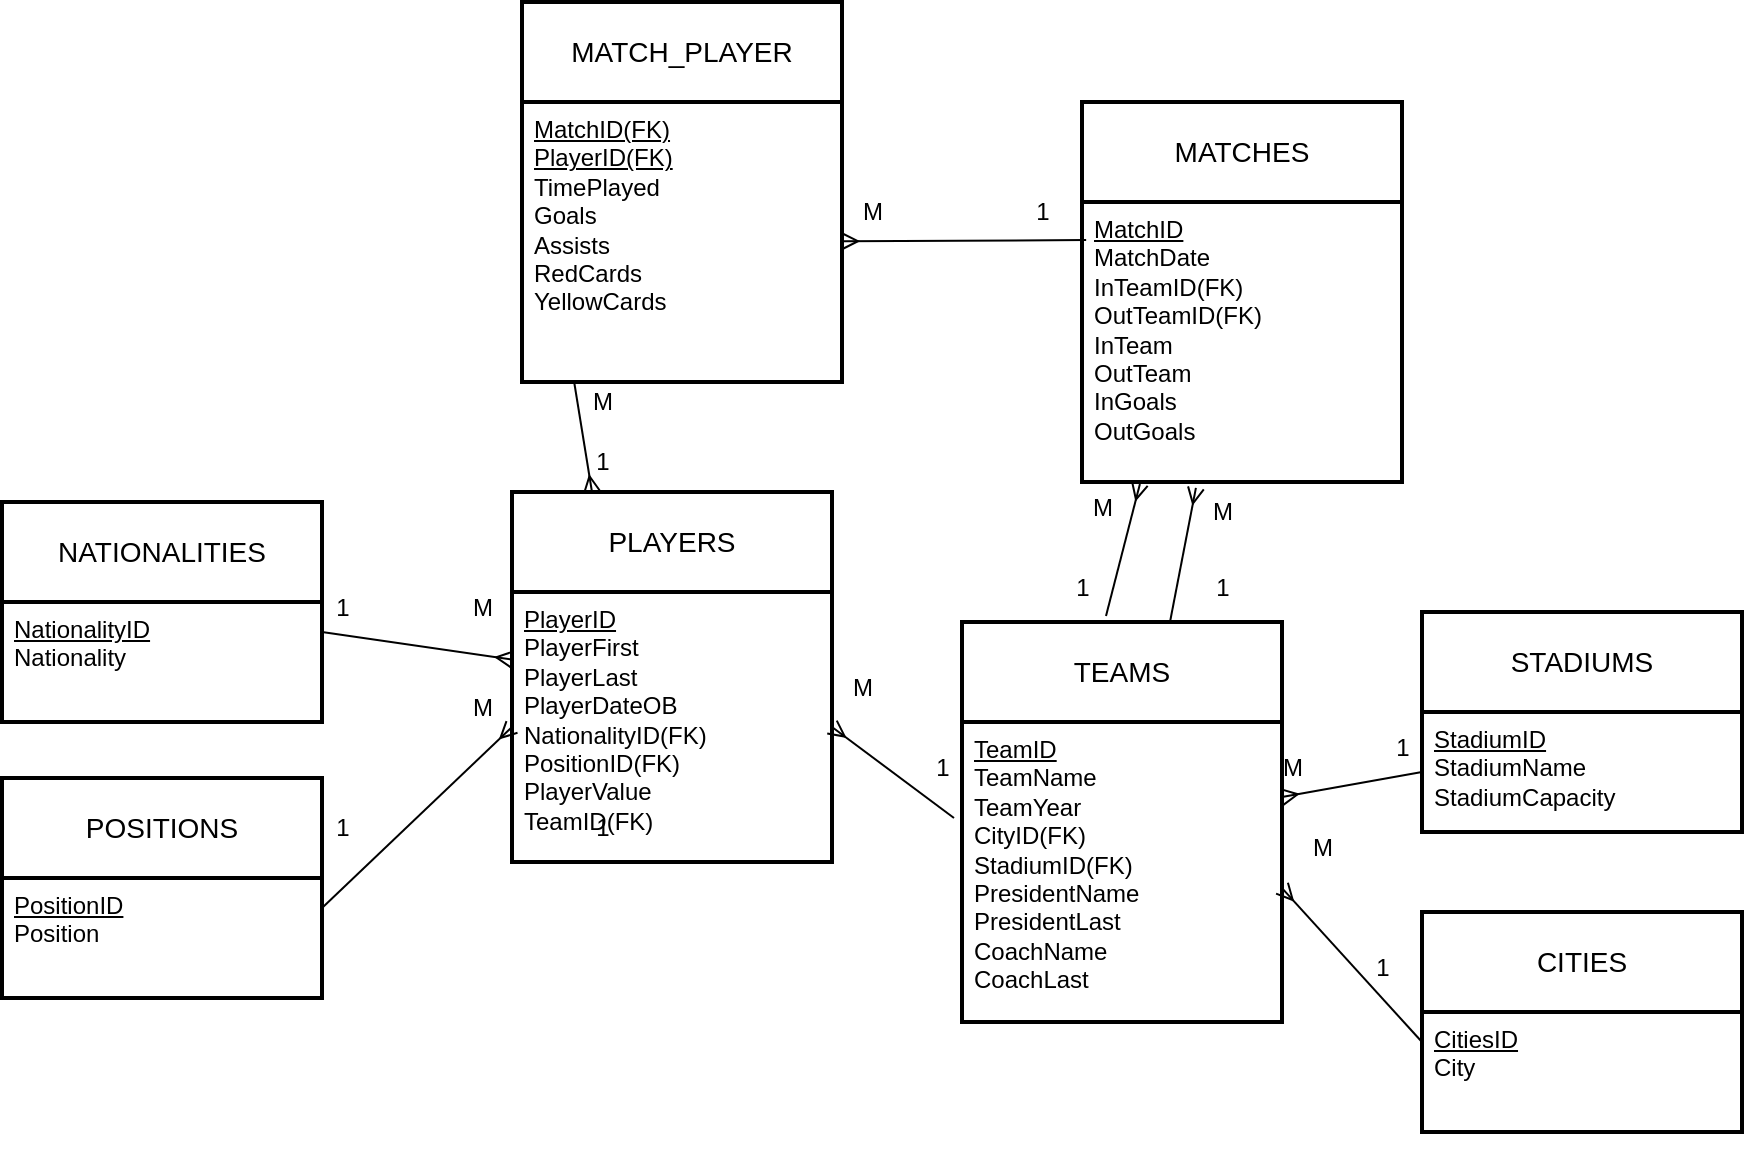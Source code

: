 <mxfile version="22.1.11" type="device">
  <diagram id="R2lEEEUBdFMjLlhIrx00" name="Page-1">
    <mxGraphModel dx="1729" dy="511" grid="1" gridSize="10" guides="1" tooltips="1" connect="1" arrows="1" fold="1" page="1" pageScale="1" pageWidth="850" pageHeight="1100" math="0" shadow="0" extFonts="Permanent Marker^https://fonts.googleapis.com/css?family=Permanent+Marker">
      <root>
        <mxCell id="0" />
        <mxCell id="1" parent="0" />
        <mxCell id="1eLBUJJw_PzhcGmTwcDp-1" value="TEAMS" style="swimlane;childLayout=stackLayout;horizontal=1;startSize=50;horizontalStack=0;rounded=0;fontSize=14;fontStyle=0;strokeWidth=2;resizeParent=0;resizeLast=1;shadow=0;dashed=0;align=center;arcSize=4;whiteSpace=wrap;html=1;verticalAlign=middle;labelBackgroundColor=none;" vertex="1" parent="1">
          <mxGeometry x="420" y="350" width="160" height="200" as="geometry" />
        </mxCell>
        <mxCell id="1eLBUJJw_PzhcGmTwcDp-2" value="&lt;u&gt;TeamID&lt;/u&gt;&lt;br&gt;TeamName&lt;br&gt;TeamYear&lt;br&gt;CityID(FK)&lt;br&gt;StadiumID(FK)&lt;br&gt;PresidentName&lt;br&gt;PresidentLast&lt;br&gt;CoachName&lt;br&gt;CoachLast" style="align=left;strokeColor=none;fillColor=none;spacingLeft=4;fontSize=12;verticalAlign=top;resizable=0;rotatable=0;part=1;html=1;" vertex="1" parent="1eLBUJJw_PzhcGmTwcDp-1">
          <mxGeometry y="50" width="160" height="150" as="geometry" />
        </mxCell>
        <mxCell id="1eLBUJJw_PzhcGmTwcDp-5" value="STADIUMS" style="swimlane;childLayout=stackLayout;horizontal=1;startSize=50;horizontalStack=0;rounded=0;fontSize=14;fontStyle=0;strokeWidth=2;resizeParent=0;resizeLast=1;shadow=0;dashed=0;align=center;arcSize=4;whiteSpace=wrap;html=1;" vertex="1" parent="1">
          <mxGeometry x="650" y="345" width="160" height="110" as="geometry" />
        </mxCell>
        <mxCell id="1eLBUJJw_PzhcGmTwcDp-6" value="&lt;u&gt;StadiumID&lt;br&gt;&lt;/u&gt;StadiumName&lt;br&gt;StadiumCapacity" style="align=left;strokeColor=none;fillColor=none;spacingLeft=4;fontSize=12;verticalAlign=top;resizable=0;rotatable=0;part=1;html=1;" vertex="1" parent="1eLBUJJw_PzhcGmTwcDp-5">
          <mxGeometry y="50" width="160" height="60" as="geometry" />
        </mxCell>
        <mxCell id="1eLBUJJw_PzhcGmTwcDp-9" style="edgeStyle=orthogonalEdgeStyle;rounded=0;orthogonalLoop=1;jettySize=auto;html=1;exitX=0.5;exitY=1;exitDx=0;exitDy=0;" edge="1" parent="1eLBUJJw_PzhcGmTwcDp-5" source="1eLBUJJw_PzhcGmTwcDp-6" target="1eLBUJJw_PzhcGmTwcDp-6">
          <mxGeometry relative="1" as="geometry" />
        </mxCell>
        <mxCell id="1eLBUJJw_PzhcGmTwcDp-7" value="MATCHES" style="swimlane;childLayout=stackLayout;horizontal=1;startSize=50;horizontalStack=0;rounded=0;fontSize=14;fontStyle=0;strokeWidth=2;resizeParent=0;resizeLast=1;shadow=0;dashed=0;align=center;arcSize=4;whiteSpace=wrap;html=1;" vertex="1" parent="1">
          <mxGeometry x="480" y="90" width="160" height="190" as="geometry" />
        </mxCell>
        <mxCell id="1eLBUJJw_PzhcGmTwcDp-8" value="&lt;u&gt;MatchID&lt;/u&gt;&lt;br&gt;MatchDate&lt;br&gt;InTeamID(FK)&lt;br&gt;OutTeamID(FK)&lt;br&gt;InTeam&lt;br&gt;OutTeam&lt;br&gt;InGoals&lt;br&gt;OutGoals" style="align=left;strokeColor=none;fillColor=none;spacingLeft=4;fontSize=12;verticalAlign=top;resizable=0;rotatable=0;part=1;html=1;" vertex="1" parent="1eLBUJJw_PzhcGmTwcDp-7">
          <mxGeometry y="50" width="160" height="140" as="geometry" />
        </mxCell>
        <mxCell id="1eLBUJJw_PzhcGmTwcDp-10" value="MATCH_PLAYER" style="swimlane;childLayout=stackLayout;horizontal=1;startSize=50;horizontalStack=0;rounded=0;fontSize=14;fontStyle=0;strokeWidth=2;resizeParent=0;resizeLast=1;shadow=0;dashed=0;align=center;arcSize=4;whiteSpace=wrap;html=1;" vertex="1" parent="1">
          <mxGeometry x="200" y="40" width="160" height="190" as="geometry" />
        </mxCell>
        <mxCell id="1eLBUJJw_PzhcGmTwcDp-11" value="&lt;u&gt;MatchID(FK)&lt;br&gt;&lt;/u&gt;&lt;u style=&quot;border-color: var(--border-color);&quot;&gt;PlayerID&lt;/u&gt;&lt;u style=&quot;border-color: var(--border-color);&quot;&gt;(FK)&lt;/u&gt;&lt;br&gt;TimePlayed&lt;br&gt;Goals&lt;br&gt;Assists&lt;br&gt;RedCards&lt;br&gt;YellowCards" style="align=left;strokeColor=none;fillColor=none;spacingLeft=4;fontSize=12;verticalAlign=top;resizable=0;rotatable=0;part=1;html=1;" vertex="1" parent="1eLBUJJw_PzhcGmTwcDp-10">
          <mxGeometry y="50" width="160" height="140" as="geometry" />
        </mxCell>
        <mxCell id="1eLBUJJw_PzhcGmTwcDp-3" value="PLAYERS" style="swimlane;childLayout=stackLayout;horizontal=1;startSize=50;horizontalStack=0;rounded=0;fontSize=14;fontStyle=0;strokeWidth=2;resizeParent=0;resizeLast=1;shadow=0;dashed=0;align=center;arcSize=4;whiteSpace=wrap;html=1;" vertex="1" parent="1">
          <mxGeometry x="195" y="285" width="160" height="185" as="geometry" />
        </mxCell>
        <mxCell id="1eLBUJJw_PzhcGmTwcDp-4" value="&lt;u&gt;PlayerID&lt;/u&gt;&lt;br&gt;PlayerFirst&lt;br&gt;PlayerLast&lt;br&gt;PlayerDateOB&lt;br&gt;NationalityID(FK)&lt;br&gt;PositionID(FK)&lt;br&gt;PlayerValue&lt;br&gt;TeamID(FK)" style="align=left;strokeColor=none;fillColor=none;spacingLeft=4;fontSize=12;verticalAlign=top;resizable=0;rotatable=0;part=1;html=1;" vertex="1" parent="1eLBUJJw_PzhcGmTwcDp-3">
          <mxGeometry y="50" width="160" height="135" as="geometry" />
        </mxCell>
        <mxCell id="1eLBUJJw_PzhcGmTwcDp-22" value="1" style="text;html=1;align=center;verticalAlign=middle;resizable=0;points=[];autosize=1;strokeColor=none;fillColor=none;" vertex="1" parent="1">
          <mxGeometry x="445" y="130" width="30" height="30" as="geometry" />
        </mxCell>
        <mxCell id="1eLBUJJw_PzhcGmTwcDp-23" value="M" style="text;html=1;align=center;verticalAlign=middle;resizable=0;points=[];autosize=1;strokeColor=none;fillColor=none;" vertex="1" parent="1">
          <mxGeometry x="360" y="130" width="30" height="30" as="geometry" />
        </mxCell>
        <mxCell id="1eLBUJJw_PzhcGmTwcDp-26" value="M" style="text;html=1;align=center;verticalAlign=middle;resizable=0;points=[];autosize=1;strokeColor=none;fillColor=none;" vertex="1" parent="1">
          <mxGeometry x="570" y="408" width="30" height="30" as="geometry" />
        </mxCell>
        <mxCell id="1eLBUJJw_PzhcGmTwcDp-39" value="1" style="text;html=1;align=center;verticalAlign=middle;resizable=0;points=[];autosize=1;strokeColor=none;fillColor=none;" vertex="1" parent="1">
          <mxGeometry x="225" y="438" width="30" height="30" as="geometry" />
        </mxCell>
        <mxCell id="1eLBUJJw_PzhcGmTwcDp-41" value="NATIONALITIES" style="swimlane;childLayout=stackLayout;horizontal=1;startSize=50;horizontalStack=0;rounded=0;fontSize=14;fontStyle=0;strokeWidth=2;resizeParent=0;resizeLast=1;shadow=0;dashed=0;align=center;arcSize=4;whiteSpace=wrap;html=1;" vertex="1" parent="1">
          <mxGeometry x="-60" y="290" width="160" height="110" as="geometry" />
        </mxCell>
        <mxCell id="1eLBUJJw_PzhcGmTwcDp-42" value="&lt;u&gt;NationalityID&lt;br&gt;&lt;/u&gt;&lt;span style=&quot;border-color: var(--border-color);&quot;&gt;Nationality&lt;/span&gt;&lt;br&gt;" style="align=left;strokeColor=none;fillColor=none;spacingLeft=4;fontSize=12;verticalAlign=top;resizable=0;rotatable=0;part=1;html=1;" vertex="1" parent="1eLBUJJw_PzhcGmTwcDp-41">
          <mxGeometry y="50" width="160" height="60" as="geometry" />
        </mxCell>
        <mxCell id="1eLBUJJw_PzhcGmTwcDp-43" style="edgeStyle=orthogonalEdgeStyle;rounded=0;orthogonalLoop=1;jettySize=auto;html=1;exitX=0.5;exitY=1;exitDx=0;exitDy=0;" edge="1" parent="1eLBUJJw_PzhcGmTwcDp-41" source="1eLBUJJw_PzhcGmTwcDp-42" target="1eLBUJJw_PzhcGmTwcDp-42">
          <mxGeometry relative="1" as="geometry" />
        </mxCell>
        <mxCell id="1eLBUJJw_PzhcGmTwcDp-45" value="1" style="text;html=1;align=center;verticalAlign=middle;resizable=0;points=[];autosize=1;strokeColor=none;fillColor=none;" vertex="1" parent="1">
          <mxGeometry x="95" y="328" width="30" height="30" as="geometry" />
        </mxCell>
        <mxCell id="1eLBUJJw_PzhcGmTwcDp-46" value="M" style="text;html=1;align=center;verticalAlign=middle;resizable=0;points=[];autosize=1;strokeColor=none;fillColor=none;" vertex="1" parent="1">
          <mxGeometry x="165" y="328" width="30" height="30" as="geometry" />
        </mxCell>
        <mxCell id="1eLBUJJw_PzhcGmTwcDp-44" value="" style="endArrow=none;html=1;rounded=0;entryX=1;entryY=0.25;entryDx=0;entryDy=0;startArrow=ERmany;startFill=0;endFill=0;exitX=0;exitY=0.25;exitDx=0;exitDy=0;" edge="1" parent="1" source="1eLBUJJw_PzhcGmTwcDp-4" target="1eLBUJJw_PzhcGmTwcDp-42">
          <mxGeometry relative="1" as="geometry">
            <mxPoint x="180" y="355" as="sourcePoint" />
            <mxPoint x="250" y="240" as="targetPoint" />
          </mxGeometry>
        </mxCell>
        <mxCell id="1eLBUJJw_PzhcGmTwcDp-47" value="CITIES" style="swimlane;childLayout=stackLayout;horizontal=1;startSize=50;horizontalStack=0;rounded=0;fontSize=14;fontStyle=0;strokeWidth=2;resizeParent=0;resizeLast=1;shadow=0;dashed=0;align=center;arcSize=4;whiteSpace=wrap;html=1;" vertex="1" parent="1">
          <mxGeometry x="650" y="495" width="160" height="110" as="geometry" />
        </mxCell>
        <mxCell id="1eLBUJJw_PzhcGmTwcDp-48" value="&lt;u&gt;CitiesID&lt;br&gt;&lt;/u&gt;&lt;span style=&quot;border-color: var(--border-color);&quot;&gt;City&lt;/span&gt;" style="align=left;strokeColor=none;fillColor=none;spacingLeft=4;fontSize=12;verticalAlign=top;resizable=0;rotatable=0;part=1;html=1;" vertex="1" parent="1eLBUJJw_PzhcGmTwcDp-47">
          <mxGeometry y="50" width="160" height="60" as="geometry" />
        </mxCell>
        <mxCell id="1eLBUJJw_PzhcGmTwcDp-49" style="edgeStyle=orthogonalEdgeStyle;rounded=0;orthogonalLoop=1;jettySize=auto;html=1;exitX=0.5;exitY=1;exitDx=0;exitDy=0;" edge="1" parent="1eLBUJJw_PzhcGmTwcDp-47" source="1eLBUJJw_PzhcGmTwcDp-48" target="1eLBUJJw_PzhcGmTwcDp-48">
          <mxGeometry relative="1" as="geometry" />
        </mxCell>
        <mxCell id="1eLBUJJw_PzhcGmTwcDp-50" value="" style="endArrow=none;html=1;rounded=0;entryX=0;entryY=0.25;entryDx=0;entryDy=0;startArrow=ERmany;startFill=0;endFill=0;exitX=1;exitY=0.554;exitDx=0;exitDy=0;exitPerimeter=0;" edge="1" parent="1" source="1eLBUJJw_PzhcGmTwcDp-2" target="1eLBUJJw_PzhcGmTwcDp-48">
          <mxGeometry relative="1" as="geometry">
            <mxPoint x="205" y="375" as="sourcePoint" />
            <mxPoint x="110" y="365" as="targetPoint" />
          </mxGeometry>
        </mxCell>
        <mxCell id="1eLBUJJw_PzhcGmTwcDp-52" value="1" style="text;html=1;align=center;verticalAlign=middle;resizable=0;points=[];autosize=1;strokeColor=none;fillColor=none;" vertex="1" parent="1">
          <mxGeometry x="615" y="508" width="30" height="30" as="geometry" />
        </mxCell>
        <mxCell id="1eLBUJJw_PzhcGmTwcDp-53" value="M" style="text;html=1;align=center;verticalAlign=middle;resizable=0;points=[];autosize=1;strokeColor=none;fillColor=none;" vertex="1" parent="1">
          <mxGeometry x="585" y="448" width="30" height="30" as="geometry" />
        </mxCell>
        <mxCell id="1eLBUJJw_PzhcGmTwcDp-54" value="POSITIONS" style="swimlane;childLayout=stackLayout;horizontal=1;startSize=50;horizontalStack=0;rounded=0;fontSize=14;fontStyle=0;strokeWidth=2;resizeParent=0;resizeLast=1;shadow=0;dashed=0;align=center;arcSize=4;whiteSpace=wrap;html=1;" vertex="1" parent="1">
          <mxGeometry x="-60" y="428" width="160" height="110" as="geometry" />
        </mxCell>
        <mxCell id="1eLBUJJw_PzhcGmTwcDp-55" value="&lt;u&gt;PositionID&lt;br&gt;&lt;/u&gt;&lt;span style=&quot;border-color: var(--border-color);&quot;&gt;Position&lt;/span&gt;" style="align=left;strokeColor=none;fillColor=none;spacingLeft=4;fontSize=12;verticalAlign=top;resizable=0;rotatable=0;part=1;html=1;" vertex="1" parent="1eLBUJJw_PzhcGmTwcDp-54">
          <mxGeometry y="50" width="160" height="60" as="geometry" />
        </mxCell>
        <mxCell id="1eLBUJJw_PzhcGmTwcDp-56" style="edgeStyle=orthogonalEdgeStyle;rounded=0;orthogonalLoop=1;jettySize=auto;html=1;exitX=0.5;exitY=1;exitDx=0;exitDy=0;" edge="1" parent="1eLBUJJw_PzhcGmTwcDp-54" source="1eLBUJJw_PzhcGmTwcDp-55" target="1eLBUJJw_PzhcGmTwcDp-55">
          <mxGeometry relative="1" as="geometry" />
        </mxCell>
        <mxCell id="1eLBUJJw_PzhcGmTwcDp-57" value="" style="endArrow=none;html=1;rounded=0;entryX=1;entryY=0.25;entryDx=0;entryDy=0;startArrow=ERmany;startFill=0;endFill=0;exitX=0;exitY=0.5;exitDx=0;exitDy=0;" edge="1" parent="1" source="1eLBUJJw_PzhcGmTwcDp-4" target="1eLBUJJw_PzhcGmTwcDp-55">
          <mxGeometry relative="1" as="geometry">
            <mxPoint x="205" y="375" as="sourcePoint" />
            <mxPoint x="110" y="365" as="targetPoint" />
          </mxGeometry>
        </mxCell>
        <mxCell id="1eLBUJJw_PzhcGmTwcDp-58" value="M" style="text;html=1;align=center;verticalAlign=middle;resizable=0;points=[];autosize=1;strokeColor=none;fillColor=none;" vertex="1" parent="1">
          <mxGeometry x="165" y="378" width="30" height="30" as="geometry" />
        </mxCell>
        <mxCell id="1eLBUJJw_PzhcGmTwcDp-59" value="1" style="text;html=1;align=center;verticalAlign=middle;resizable=0;points=[];autosize=1;strokeColor=none;fillColor=none;" vertex="1" parent="1">
          <mxGeometry x="95" y="438" width="30" height="30" as="geometry" />
        </mxCell>
        <mxCell id="1eLBUJJw_PzhcGmTwcDp-60" value="" style="endArrow=none;html=1;rounded=0;entryX=0;entryY=0.5;entryDx=0;entryDy=0;startArrow=ERmany;startFill=0;endFill=0;exitX=1;exitY=0.25;exitDx=0;exitDy=0;" edge="1" parent="1" source="1eLBUJJw_PzhcGmTwcDp-2" target="1eLBUJJw_PzhcGmTwcDp-6">
          <mxGeometry relative="1" as="geometry">
            <mxPoint x="205" y="375" as="sourcePoint" />
            <mxPoint x="110" y="365" as="targetPoint" />
          </mxGeometry>
        </mxCell>
        <mxCell id="1eLBUJJw_PzhcGmTwcDp-63" value="1" style="text;html=1;align=center;verticalAlign=middle;resizable=0;points=[];autosize=1;strokeColor=none;fillColor=none;" vertex="1" parent="1">
          <mxGeometry x="625" y="398" width="30" height="30" as="geometry" />
        </mxCell>
        <mxCell id="1eLBUJJw_PzhcGmTwcDp-66" value="" style="endArrow=none;html=1;rounded=0;entryX=-0.025;entryY=0.32;entryDx=0;entryDy=0;startArrow=ERmany;startFill=0;endFill=0;exitX=1;exitY=0.5;exitDx=0;exitDy=0;entryPerimeter=0;" edge="1" parent="1" source="1eLBUJJw_PzhcGmTwcDp-4" target="1eLBUJJw_PzhcGmTwcDp-2">
          <mxGeometry relative="1" as="geometry">
            <mxPoint x="205" y="375" as="sourcePoint" />
            <mxPoint x="110" y="365" as="targetPoint" />
          </mxGeometry>
        </mxCell>
        <mxCell id="1eLBUJJw_PzhcGmTwcDp-67" value="1" style="text;html=1;align=center;verticalAlign=middle;resizable=0;points=[];autosize=1;strokeColor=none;fillColor=none;" vertex="1" parent="1">
          <mxGeometry x="395" y="408" width="30" height="30" as="geometry" />
        </mxCell>
        <mxCell id="1eLBUJJw_PzhcGmTwcDp-68" value="M" style="text;html=1;align=center;verticalAlign=middle;resizable=0;points=[];autosize=1;strokeColor=none;fillColor=none;" vertex="1" parent="1">
          <mxGeometry x="355" y="368" width="30" height="30" as="geometry" />
        </mxCell>
        <mxCell id="1eLBUJJw_PzhcGmTwcDp-69" value="" style="endArrow=none;html=1;rounded=0;entryX=0.163;entryY=1;entryDx=0;entryDy=0;startArrow=ERmany;startFill=0;endFill=0;exitX=0.25;exitY=0;exitDx=0;exitDy=0;entryPerimeter=0;" edge="1" parent="1" source="1eLBUJJw_PzhcGmTwcDp-3" target="1eLBUJJw_PzhcGmTwcDp-11">
          <mxGeometry relative="1" as="geometry">
            <mxPoint x="205" y="375" as="sourcePoint" />
            <mxPoint x="110" y="365" as="targetPoint" />
          </mxGeometry>
        </mxCell>
        <mxCell id="1eLBUJJw_PzhcGmTwcDp-70" value="1" style="text;html=1;align=center;verticalAlign=middle;resizable=0;points=[];autosize=1;strokeColor=none;fillColor=none;" vertex="1" parent="1">
          <mxGeometry x="225" y="255" width="30" height="30" as="geometry" />
        </mxCell>
        <mxCell id="1eLBUJJw_PzhcGmTwcDp-71" value="M" style="text;html=1;align=center;verticalAlign=middle;resizable=0;points=[];autosize=1;strokeColor=none;fillColor=none;" vertex="1" parent="1">
          <mxGeometry x="225" y="225" width="30" height="30" as="geometry" />
        </mxCell>
        <mxCell id="1eLBUJJw_PzhcGmTwcDp-72" value="" style="endArrow=none;html=1;rounded=0;entryX=0.013;entryY=0.136;entryDx=0;entryDy=0;startArrow=ERmany;startFill=0;endFill=0;entryPerimeter=0;" edge="1" parent="1" source="1eLBUJJw_PzhcGmTwcDp-11" target="1eLBUJJw_PzhcGmTwcDp-8">
          <mxGeometry relative="1" as="geometry">
            <mxPoint x="400" y="250" as="sourcePoint" />
            <mxPoint x="236" y="240" as="targetPoint" />
          </mxGeometry>
        </mxCell>
        <mxCell id="1eLBUJJw_PzhcGmTwcDp-76" value="" style="endArrow=none;html=1;rounded=0;entryX=0.65;entryY=0;entryDx=0;entryDy=0;startArrow=ERmany;startFill=0;endFill=0;exitX=0.356;exitY=1.021;exitDx=0;exitDy=0;entryPerimeter=0;exitPerimeter=0;" edge="1" parent="1" source="1eLBUJJw_PzhcGmTwcDp-8" target="1eLBUJJw_PzhcGmTwcDp-1">
          <mxGeometry relative="1" as="geometry">
            <mxPoint x="365" y="405" as="sourcePoint" />
            <mxPoint x="426" y="458" as="targetPoint" />
          </mxGeometry>
        </mxCell>
        <mxCell id="1eLBUJJw_PzhcGmTwcDp-77" value="1" style="text;html=1;align=center;verticalAlign=middle;resizable=0;points=[];autosize=1;strokeColor=none;fillColor=none;" vertex="1" parent="1">
          <mxGeometry x="535" y="318" width="30" height="30" as="geometry" />
        </mxCell>
        <mxCell id="1eLBUJJw_PzhcGmTwcDp-78" value="M" style="text;html=1;align=center;verticalAlign=middle;resizable=0;points=[];autosize=1;strokeColor=none;fillColor=none;" vertex="1" parent="1">
          <mxGeometry x="535" y="280" width="30" height="30" as="geometry" />
        </mxCell>
        <mxCell id="1eLBUJJw_PzhcGmTwcDp-79" value="" style="endArrow=none;html=1;rounded=0;entryX=0.45;entryY=-0.015;entryDx=0;entryDy=0;startArrow=ERmany;startFill=0;endFill=0;exitX=0.181;exitY=1.007;exitDx=0;exitDy=0;exitPerimeter=0;entryPerimeter=0;" edge="1" parent="1" source="1eLBUJJw_PzhcGmTwcDp-8" target="1eLBUJJw_PzhcGmTwcDp-1">
          <mxGeometry relative="1" as="geometry">
            <mxPoint x="487" y="174" as="sourcePoint" />
            <mxPoint x="370" y="170" as="targetPoint" />
          </mxGeometry>
        </mxCell>
        <mxCell id="1eLBUJJw_PzhcGmTwcDp-80" value="1" style="text;html=1;align=center;verticalAlign=middle;resizable=0;points=[];autosize=1;strokeColor=none;fillColor=none;" vertex="1" parent="1">
          <mxGeometry x="465" y="318" width="30" height="30" as="geometry" />
        </mxCell>
        <mxCell id="1eLBUJJw_PzhcGmTwcDp-81" value="M" style="text;html=1;align=center;verticalAlign=middle;resizable=0;points=[];autosize=1;strokeColor=none;fillColor=none;" vertex="1" parent="1">
          <mxGeometry x="475" y="278" width="30" height="30" as="geometry" />
        </mxCell>
      </root>
    </mxGraphModel>
  </diagram>
</mxfile>
